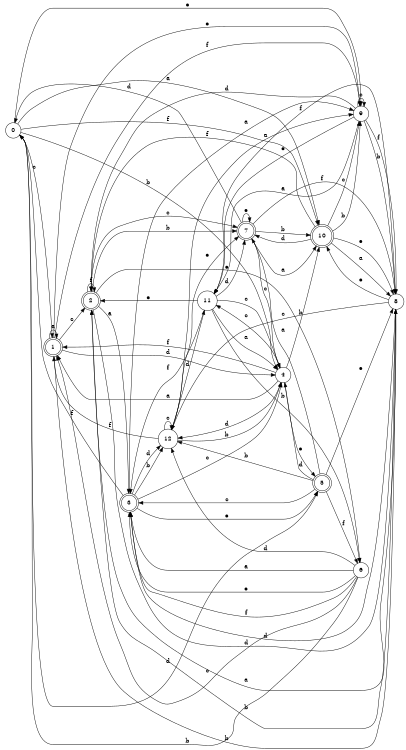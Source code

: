 digraph n11_10 {
__start0 [label="" shape="none"];

rankdir=LR;
size="8,5";

s0 [style="filled", color="black", fillcolor="white" shape="circle", label="0"];
s1 [style="rounded,filled", color="black", fillcolor="white" shape="doublecircle", label="1"];
s2 [style="rounded,filled", color="black", fillcolor="white" shape="doublecircle", label="2"];
s3 [style="rounded,filled", color="black", fillcolor="white" shape="doublecircle", label="3"];
s4 [style="filled", color="black", fillcolor="white" shape="circle", label="4"];
s5 [style="rounded,filled", color="black", fillcolor="white" shape="doublecircle", label="5"];
s6 [style="filled", color="black", fillcolor="white" shape="circle", label="6"];
s7 [style="rounded,filled", color="black", fillcolor="white" shape="doublecircle", label="7"];
s8 [style="filled", color="black", fillcolor="white" shape="circle", label="8"];
s9 [style="filled", color="black", fillcolor="white" shape="circle", label="9"];
s10 [style="rounded,filled", color="black", fillcolor="white" shape="doublecircle", label="10"];
s11 [style="filled", color="black", fillcolor="white" shape="circle", label="11"];
s12 [style="filled", color="black", fillcolor="white" shape="circle", label="12"];
s0 -> s10 [label="a"];
s0 -> s4 [label="b"];
s0 -> s1 [label="c"];
s0 -> s5 [label="d"];
s0 -> s9 [label="e"];
s0 -> s10 [label="f"];
s1 -> s1 [label="a"];
s1 -> s8 [label="b"];
s1 -> s2 [label="c"];
s1 -> s4 [label="d"];
s1 -> s9 [label="e"];
s1 -> s9 [label="f"];
s2 -> s3 [label="a"];
s2 -> s7 [label="b"];
s2 -> s7 [label="c"];
s2 -> s8 [label="d"];
s2 -> s6 [label="e"];
s2 -> s2 [label="f"];
s3 -> s9 [label="a"];
s3 -> s12 [label="b"];
s3 -> s4 [label="c"];
s3 -> s12 [label="d"];
s3 -> s5 [label="e"];
s3 -> s0 [label="f"];
s4 -> s1 [label="a"];
s4 -> s10 [label="b"];
s4 -> s11 [label="c"];
s4 -> s12 [label="d"];
s4 -> s5 [label="e"];
s4 -> s1 [label="f"];
s5 -> s7 [label="a"];
s5 -> s12 [label="b"];
s5 -> s3 [label="c"];
s5 -> s4 [label="d"];
s5 -> s8 [label="e"];
s5 -> s6 [label="f"];
s6 -> s3 [label="a"];
s6 -> s0 [label="b"];
s6 -> s1 [label="c"];
s6 -> s12 [label="d"];
s6 -> s3 [label="e"];
s6 -> s3 [label="f"];
s7 -> s10 [label="a"];
s7 -> s10 [label="b"];
s7 -> s4 [label="c"];
s7 -> s0 [label="d"];
s7 -> s7 [label="e"];
s7 -> s8 [label="f"];
s8 -> s2 [label="a"];
s8 -> s2 [label="b"];
s8 -> s12 [label="c"];
s8 -> s3 [label="d"];
s8 -> s10 [label="e"];
s8 -> s11 [label="f"];
s9 -> s11 [label="a"];
s9 -> s8 [label="b"];
s9 -> s9 [label="c"];
s9 -> s2 [label="d"];
s9 -> s11 [label="e"];
s9 -> s8 [label="f"];
s10 -> s8 [label="a"];
s10 -> s9 [label="b"];
s10 -> s9 [label="c"];
s10 -> s7 [label="d"];
s10 -> s8 [label="e"];
s10 -> s2 [label="f"];
s11 -> s4 [label="a"];
s11 -> s6 [label="b"];
s11 -> s4 [label="c"];
s11 -> s7 [label="d"];
s11 -> s2 [label="e"];
s11 -> s3 [label="f"];
s12 -> s9 [label="a"];
s12 -> s4 [label="b"];
s12 -> s12 [label="c"];
s12 -> s11 [label="d"];
s12 -> s7 [label="e"];
s12 -> s1 [label="f"];

}